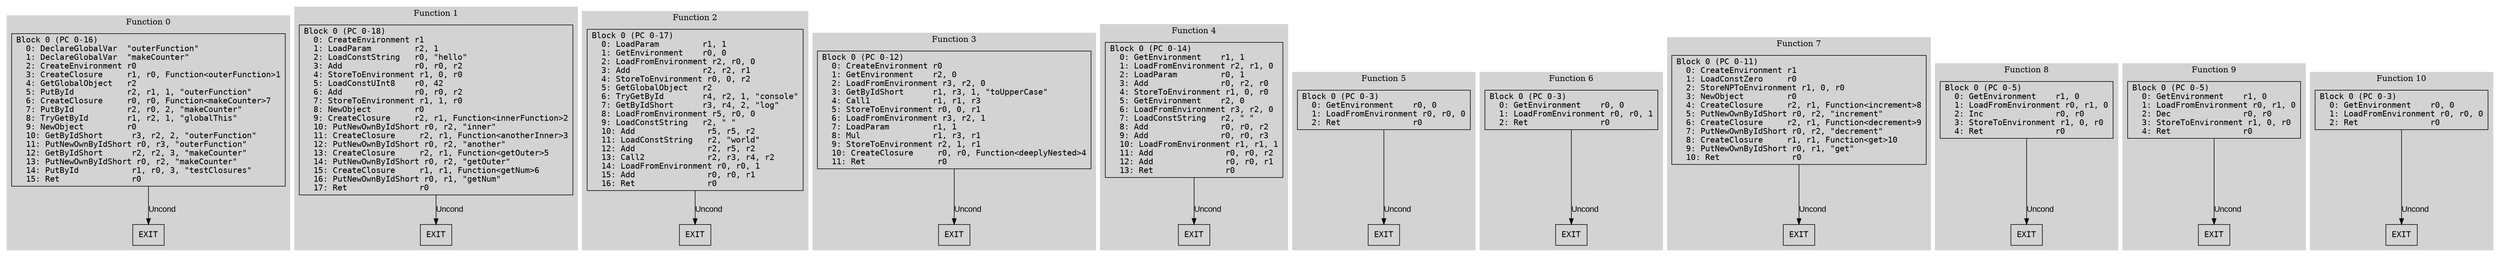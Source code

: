 // CFG analysis for closure_capture_test
// Generated from data/closure_capture_test.hbc

digraph {
  rankdir=TB;
  node [shape=box, fontname="monospace"];

  subgraph cluster_function_0 {
    label = "Function 0";
    style = filled;
    color = lightgrey;

    edge [fontname="Arial"];

    f0_n0 [ label = "Block 0 (PC 0-16)\l  0: DeclareGlobalVar  \"outerFunction\"\l  1: DeclareGlobalVar  \"makeCounter\"\l  2: CreateEnvironment r0\l  3: CreateClosure     r1, r0, Function<outerFunction>1\l  4: GetGlobalObject   r2\l  5: PutById           r2, r1, 1, \"outerFunction\"\l  6: CreateClosure     r0, r0, Function<makeCounter>7\l  7: PutById           r2, r0, 2, \"makeCounter\"\l  8: TryGetById        r1, r2, 1, \"globalThis\"\l  9: NewObject         r0\l  10: GetByIdShort      r3, r2, 2, \"outerFunction\"\l  11: PutNewOwnByIdShort r0, r3, \"outerFunction\"\l  12: GetByIdShort      r2, r2, 3, \"makeCounter\"\l  13: PutNewOwnByIdShort r0, r2, \"makeCounter\"\l  14: PutById           r1, r0, 3, \"testClosures\"\l  15: Ret               r0\l" ]
    f0_n1 [ label = "EXIT" ]

    f0_n0 -> f0_n1 [label="Uncond"]
  }

  subgraph cluster_function_1 {
    label = "Function 1";
    style = filled;
    color = lightgrey;

    edge [fontname="Arial"];

    f1_n0 [ label = "Block 0 (PC 0-18)\l  0: CreateEnvironment r1\l  1: LoadParam         r2, 1\l  2: LoadConstString   r0, \"hello\"\l  3: Add               r0, r0, r2\l  4: StoreToEnvironment r1, 0, r0\l  5: LoadConstUInt8    r0, 42\l  6: Add               r0, r0, r2\l  7: StoreToEnvironment r1, 1, r0\l  8: NewObject         r0\l  9: CreateClosure     r2, r1, Function<innerFunction>2\l  10: PutNewOwnByIdShort r0, r2, \"inner\"\l  11: CreateClosure     r2, r1, Function<anotherInner>3\l  12: PutNewOwnByIdShort r0, r2, \"another\"\l  13: CreateClosure     r2, r1, Function<getOuter>5\l  14: PutNewOwnByIdShort r0, r2, \"getOuter\"\l  15: CreateClosure     r1, r1, Function<getNum>6\l  16: PutNewOwnByIdShort r0, r1, \"getNum\"\l  17: Ret               r0\l" ]
    f1_n1 [ label = "EXIT" ]

    f1_n0 -> f1_n1 [label="Uncond"]
  }

  subgraph cluster_function_2 {
    label = "Function 2";
    style = filled;
    color = lightgrey;

    edge [fontname="Arial"];

    f2_n0 [ label = "Block 0 (PC 0-17)\l  0: LoadParam         r1, 1\l  1: GetEnvironment    r0, 0\l  2: LoadFromEnvironment r2, r0, 0\l  3: Add               r2, r2, r1\l  4: StoreToEnvironment r0, 0, r2\l  5: GetGlobalObject   r2\l  6: TryGetById        r4, r2, 1, \"console\"\l  7: GetByIdShort      r3, r4, 2, \"log\"\l  8: LoadFromEnvironment r5, r0, 0\l  9: LoadConstString   r2, \" \"\l  10: Add               r5, r5, r2\l  11: LoadConstString   r2, \"world\"\l  12: Add               r2, r5, r2\l  13: Call2             r2, r3, r4, r2\l  14: LoadFromEnvironment r0, r0, 1\l  15: Add               r0, r0, r1\l  16: Ret               r0\l" ]
    f2_n1 [ label = "EXIT" ]

    f2_n0 -> f2_n1 [label="Uncond"]
  }

  subgraph cluster_function_3 {
    label = "Function 3";
    style = filled;
    color = lightgrey;

    edge [fontname="Arial"];

    f3_n0 [ label = "Block 0 (PC 0-12)\l  0: CreateEnvironment r0\l  1: GetEnvironment    r2, 0\l  2: LoadFromEnvironment r3, r2, 0\l  3: GetByIdShort      r1, r3, 1, \"toUpperCase\"\l  4: Call1             r1, r1, r3\l  5: StoreToEnvironment r0, 0, r1\l  6: LoadFromEnvironment r3, r2, 1\l  7: LoadParam         r1, 1\l  8: Mul               r1, r3, r1\l  9: StoreToEnvironment r2, 1, r1\l  10: CreateClosure     r0, r0, Function<deeplyNested>4\l  11: Ret               r0\l" ]
    f3_n1 [ label = "EXIT" ]

    f3_n0 -> f3_n1 [label="Uncond"]
  }

  subgraph cluster_function_4 {
    label = "Function 4";
    style = filled;
    color = lightgrey;

    edge [fontname="Arial"];

    f4_n0 [ label = "Block 0 (PC 0-14)\l  0: GetEnvironment    r1, 1\l  1: LoadFromEnvironment r2, r1, 0\l  2: LoadParam         r0, 1\l  3: Add               r0, r2, r0\l  4: StoreToEnvironment r1, 0, r0\l  5: GetEnvironment    r2, 0\l  6: LoadFromEnvironment r3, r2, 0\l  7: LoadConstString   r2, \" \"\l  8: Add               r0, r0, r2\l  9: Add               r0, r0, r3\l  10: LoadFromEnvironment r1, r1, 1\l  11: Add               r0, r0, r2\l  12: Add               r0, r0, r1\l  13: Ret               r0\l" ]
    f4_n1 [ label = "EXIT" ]

    f4_n0 -> f4_n1 [label="Uncond"]
  }

  subgraph cluster_function_5 {
    label = "Function 5";
    style = filled;
    color = lightgrey;

    edge [fontname="Arial"];

    f5_n0 [ label = "Block 0 (PC 0-3)\l  0: GetEnvironment    r0, 0\l  1: LoadFromEnvironment r0, r0, 0\l  2: Ret               r0\l" ]
    f5_n1 [ label = "EXIT" ]

    f5_n0 -> f5_n1 [label="Uncond"]
  }

  subgraph cluster_function_6 {
    label = "Function 6";
    style = filled;
    color = lightgrey;

    edge [fontname="Arial"];

    f6_n0 [ label = "Block 0 (PC 0-3)\l  0: GetEnvironment    r0, 0\l  1: LoadFromEnvironment r0, r0, 1\l  2: Ret               r0\l" ]
    f6_n1 [ label = "EXIT" ]

    f6_n0 -> f6_n1 [label="Uncond"]
  }

  subgraph cluster_function_7 {
    label = "Function 7";
    style = filled;
    color = lightgrey;

    edge [fontname="Arial"];

    f7_n0 [ label = "Block 0 (PC 0-11)\l  0: CreateEnvironment r1\l  1: LoadConstZero     r0\l  2: StoreNPToEnvironment r1, 0, r0\l  3: NewObject         r0\l  4: CreateClosure     r2, r1, Function<increment>8\l  5: PutNewOwnByIdShort r0, r2, \"increment\"\l  6: CreateClosure     r2, r1, Function<decrement>9\l  7: PutNewOwnByIdShort r0, r2, \"decrement\"\l  8: CreateClosure     r1, r1, Function<get>10\l  9: PutNewOwnByIdShort r0, r1, \"get\"\l  10: Ret               r0\l" ]
    f7_n1 [ label = "EXIT" ]

    f7_n0 -> f7_n1 [label="Uncond"]
  }

  subgraph cluster_function_8 {
    label = "Function 8";
    style = filled;
    color = lightgrey;

    edge [fontname="Arial"];

    f8_n0 [ label = "Block 0 (PC 0-5)\l  0: GetEnvironment    r1, 0\l  1: LoadFromEnvironment r0, r1, 0\l  2: Inc               r0, r0\l  3: StoreToEnvironment r1, 0, r0\l  4: Ret               r0\l" ]
    f8_n1 [ label = "EXIT" ]

    f8_n0 -> f8_n1 [label="Uncond"]
  }

  subgraph cluster_function_9 {
    label = "Function 9";
    style = filled;
    color = lightgrey;

    edge [fontname="Arial"];

    f9_n0 [ label = "Block 0 (PC 0-5)\l  0: GetEnvironment    r1, 0\l  1: LoadFromEnvironment r0, r1, 0\l  2: Dec               r0, r0\l  3: StoreToEnvironment r1, 0, r0\l  4: Ret               r0\l" ]
    f9_n1 [ label = "EXIT" ]

    f9_n0 -> f9_n1 [label="Uncond"]
  }

  subgraph cluster_function_10 {
    label = "Function 10";
    style = filled;
    color = lightgrey;

    edge [fontname="Arial"];

    f10_n0 [ label = "Block 0 (PC 0-3)\l  0: GetEnvironment    r0, 0\l  1: LoadFromEnvironment r0, r0, 0\l  2: Ret               r0\l" ]
    f10_n1 [ label = "EXIT" ]

    f10_n0 -> f10_n1 [label="Uncond"]
  }

}
